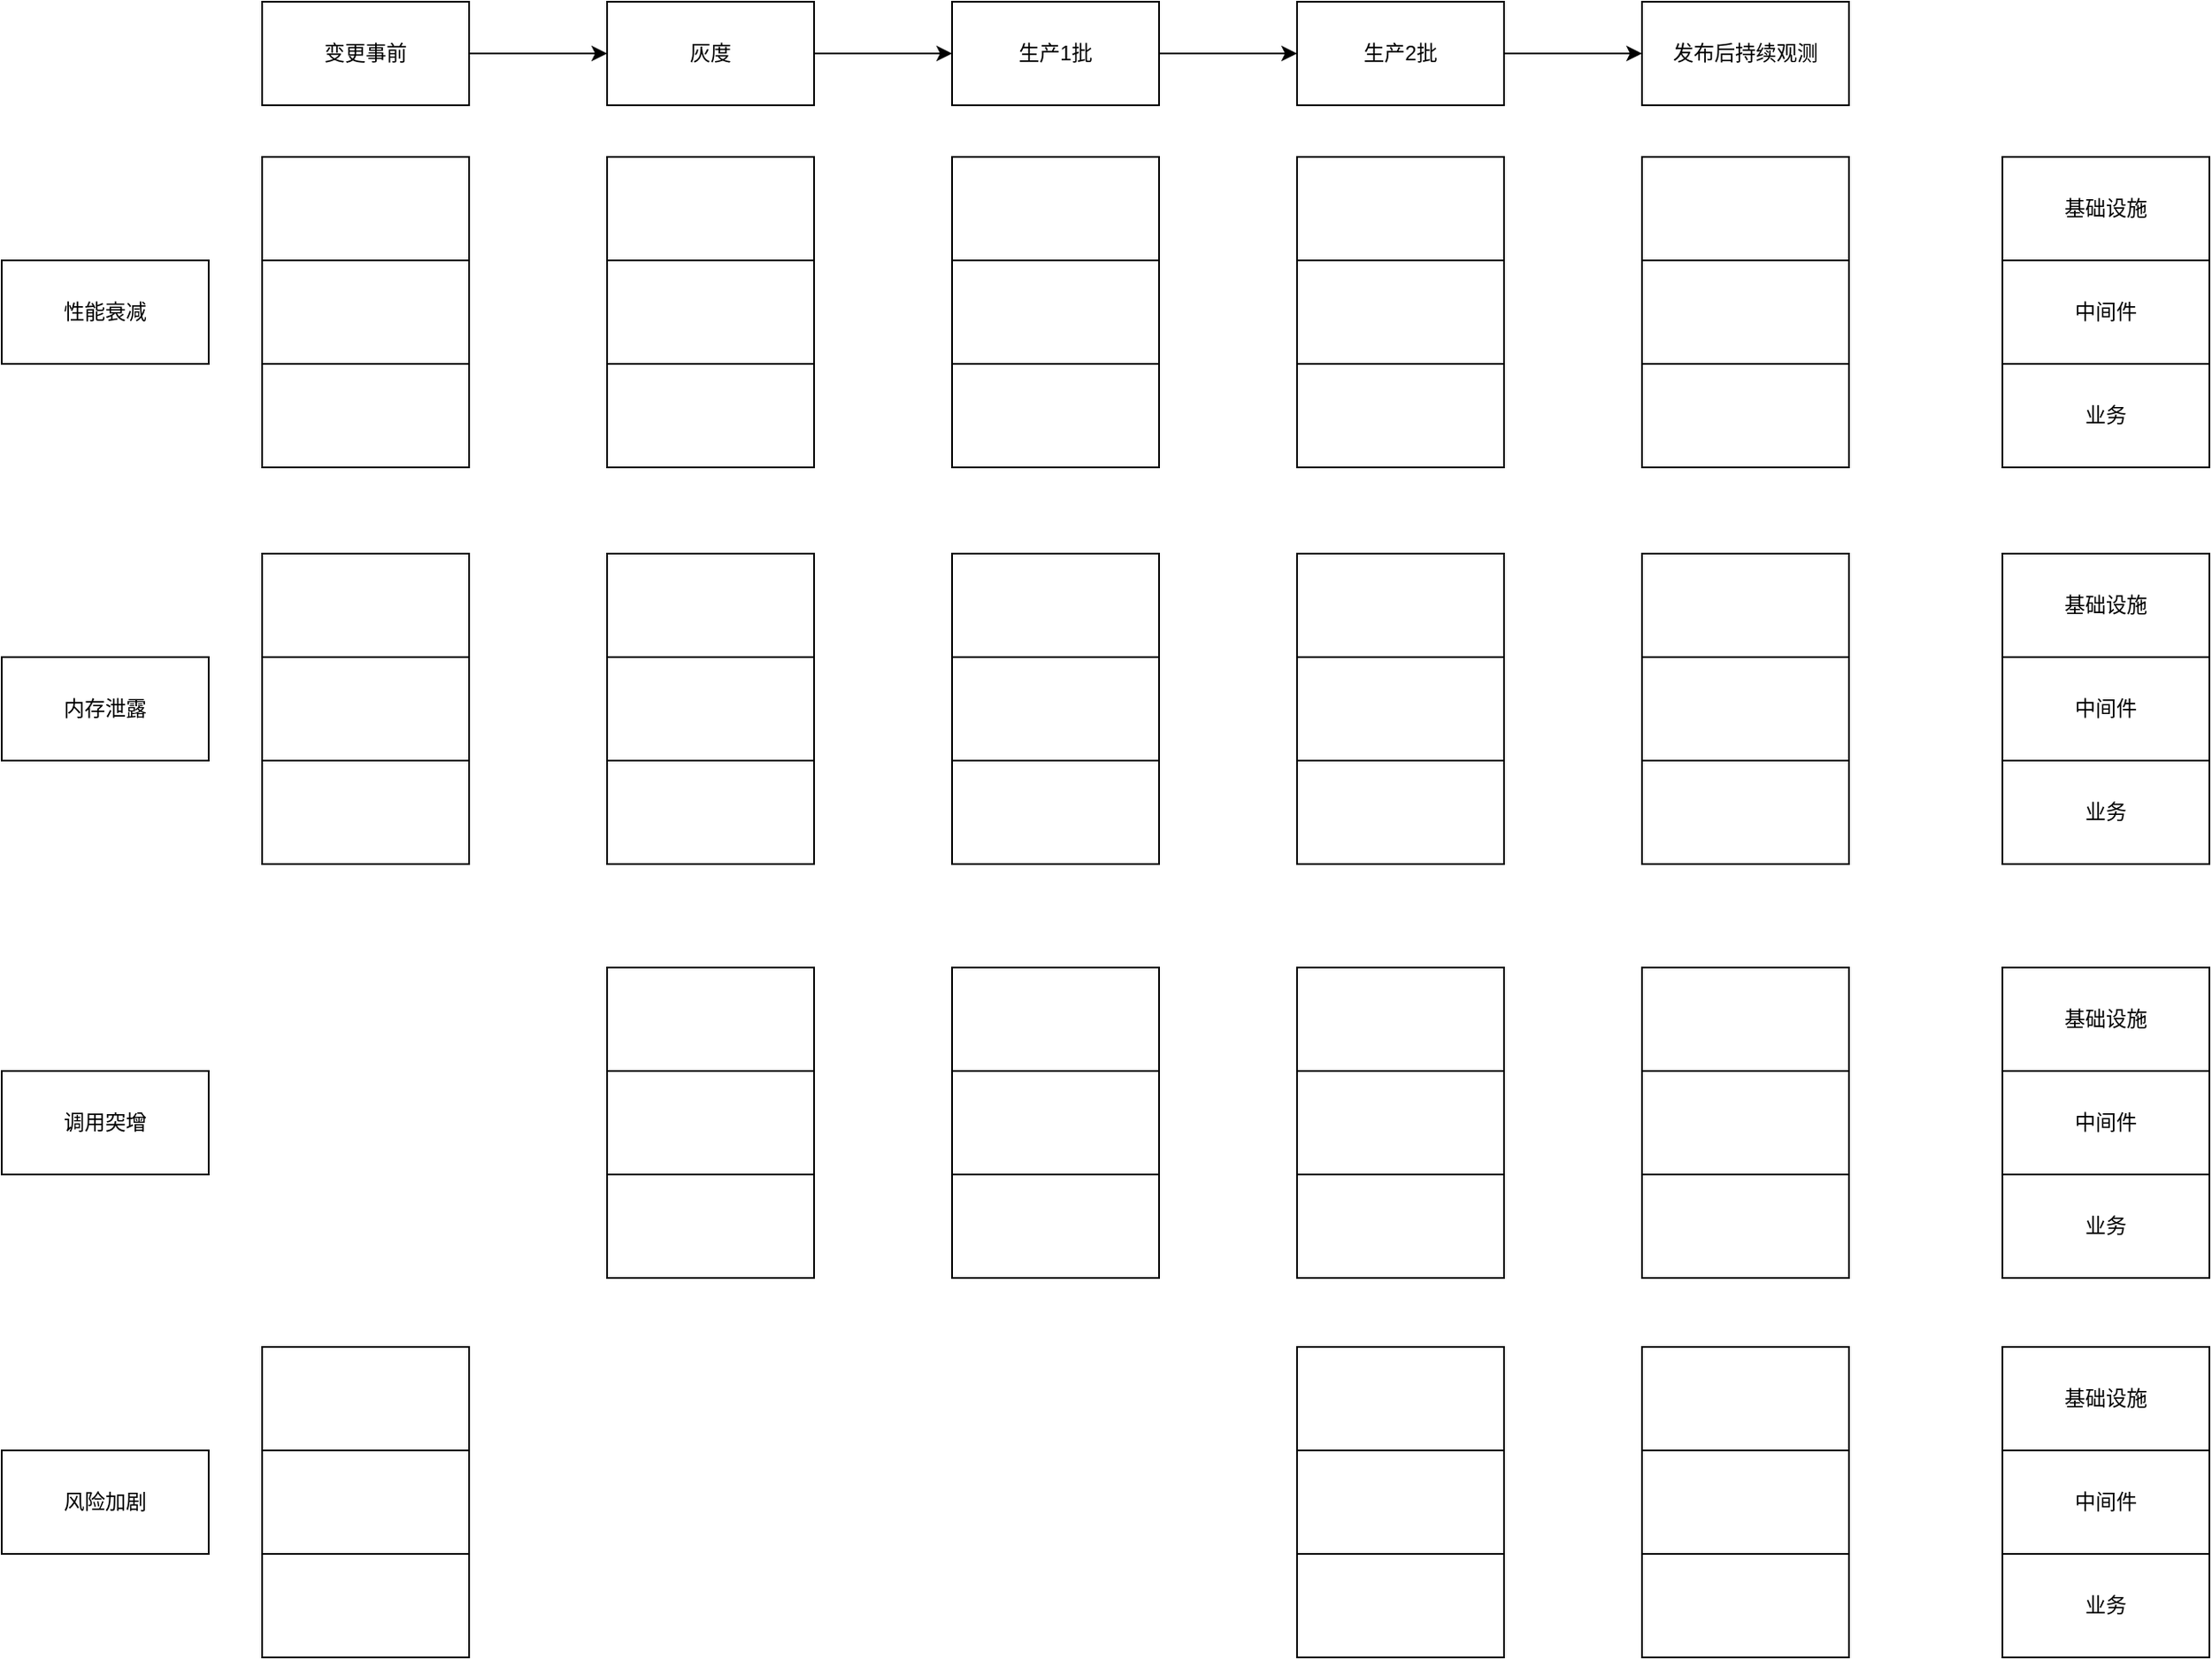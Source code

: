 <mxfile version="14.5.3" type="github">
  <diagram id="lp1AR9iOaz-wlK07QsSg" name="Page-1">
    <mxGraphModel dx="1186" dy="738" grid="1" gridSize="10" guides="1" tooltips="1" connect="1" arrows="1" fold="1" page="1" pageScale="1" pageWidth="827" pageHeight="1169" math="0" shadow="0">
      <root>
        <mxCell id="0" />
        <mxCell id="1" parent="0" />
        <mxCell id="M5_x7ye9t2gUgOhySbrS-126" style="edgeStyle=orthogonalEdgeStyle;rounded=0;orthogonalLoop=1;jettySize=auto;html=1;exitX=1;exitY=0.5;exitDx=0;exitDy=0;entryX=0;entryY=0.5;entryDx=0;entryDy=0;" edge="1" parent="1" source="M5_x7ye9t2gUgOhySbrS-1" target="M5_x7ye9t2gUgOhySbrS-4">
          <mxGeometry relative="1" as="geometry" />
        </mxCell>
        <mxCell id="M5_x7ye9t2gUgOhySbrS-1" value="变更事前" style="rounded=0;whiteSpace=wrap;html=1;" vertex="1" parent="1">
          <mxGeometry x="155" y="5" width="120" height="60" as="geometry" />
        </mxCell>
        <mxCell id="M5_x7ye9t2gUgOhySbrS-7" value="" style="edgeStyle=orthogonalEdgeStyle;rounded=0;orthogonalLoop=1;jettySize=auto;html=1;" edge="1" parent="1" source="M5_x7ye9t2gUgOhySbrS-4" target="M5_x7ye9t2gUgOhySbrS-6">
          <mxGeometry relative="1" as="geometry" />
        </mxCell>
        <mxCell id="M5_x7ye9t2gUgOhySbrS-4" value="灰度" style="rounded=0;whiteSpace=wrap;html=1;" vertex="1" parent="1">
          <mxGeometry x="355" y="5" width="120" height="60" as="geometry" />
        </mxCell>
        <mxCell id="M5_x7ye9t2gUgOhySbrS-9" value="" style="edgeStyle=orthogonalEdgeStyle;rounded=0;orthogonalLoop=1;jettySize=auto;html=1;" edge="1" parent="1" source="M5_x7ye9t2gUgOhySbrS-6" target="M5_x7ye9t2gUgOhySbrS-8">
          <mxGeometry relative="1" as="geometry" />
        </mxCell>
        <mxCell id="M5_x7ye9t2gUgOhySbrS-6" value="生产1批" style="rounded=0;whiteSpace=wrap;html=1;" vertex="1" parent="1">
          <mxGeometry x="555" y="5" width="120" height="60" as="geometry" />
        </mxCell>
        <mxCell id="M5_x7ye9t2gUgOhySbrS-11" value="" style="edgeStyle=orthogonalEdgeStyle;rounded=0;orthogonalLoop=1;jettySize=auto;html=1;" edge="1" parent="1" source="M5_x7ye9t2gUgOhySbrS-8" target="M5_x7ye9t2gUgOhySbrS-10">
          <mxGeometry relative="1" as="geometry" />
        </mxCell>
        <mxCell id="M5_x7ye9t2gUgOhySbrS-8" value="生产2批" style="rounded=0;whiteSpace=wrap;html=1;" vertex="1" parent="1">
          <mxGeometry x="755" y="5" width="120" height="60" as="geometry" />
        </mxCell>
        <mxCell id="M5_x7ye9t2gUgOhySbrS-10" value="发布后持续观测" style="rounded=0;whiteSpace=wrap;html=1;" vertex="1" parent="1">
          <mxGeometry x="955" y="5" width="120" height="60" as="geometry" />
        </mxCell>
        <mxCell id="M5_x7ye9t2gUgOhySbrS-12" value="性能衰减" style="rounded=0;whiteSpace=wrap;html=1;" vertex="1" parent="1">
          <mxGeometry x="4" y="155" width="120" height="60" as="geometry" />
        </mxCell>
        <mxCell id="M5_x7ye9t2gUgOhySbrS-13" value="内存泄露" style="rounded=0;whiteSpace=wrap;html=1;" vertex="1" parent="1">
          <mxGeometry x="4" y="385" width="120" height="60" as="geometry" />
        </mxCell>
        <mxCell id="M5_x7ye9t2gUgOhySbrS-14" value="调用突增" style="rounded=0;whiteSpace=wrap;html=1;" vertex="1" parent="1">
          <mxGeometry x="4" y="625" width="120" height="60" as="geometry" />
        </mxCell>
        <mxCell id="M5_x7ye9t2gUgOhySbrS-16" value="基础设施" style="rounded=0;whiteSpace=wrap;html=1;" vertex="1" parent="1">
          <mxGeometry x="1164" y="95" width="120" height="60" as="geometry" />
        </mxCell>
        <mxCell id="M5_x7ye9t2gUgOhySbrS-18" value="中间件" style="rounded=0;whiteSpace=wrap;html=1;" vertex="1" parent="1">
          <mxGeometry x="1164" y="155" width="120" height="60" as="geometry" />
        </mxCell>
        <mxCell id="M5_x7ye9t2gUgOhySbrS-20" value="业务" style="rounded=0;whiteSpace=wrap;html=1;" vertex="1" parent="1">
          <mxGeometry x="1164" y="215" width="120" height="60" as="geometry" />
        </mxCell>
        <mxCell id="M5_x7ye9t2gUgOhySbrS-40" value="风险加剧" style="rounded=0;whiteSpace=wrap;html=1;" vertex="1" parent="1">
          <mxGeometry x="4" y="845" width="120" height="60" as="geometry" />
        </mxCell>
        <mxCell id="M5_x7ye9t2gUgOhySbrS-47" value="" style="rounded=0;whiteSpace=wrap;html=1;" vertex="1" parent="1">
          <mxGeometry x="155" y="95" width="120" height="60" as="geometry" />
        </mxCell>
        <mxCell id="M5_x7ye9t2gUgOhySbrS-48" value="" style="rounded=0;whiteSpace=wrap;html=1;" vertex="1" parent="1">
          <mxGeometry x="155" y="155" width="120" height="60" as="geometry" />
        </mxCell>
        <mxCell id="M5_x7ye9t2gUgOhySbrS-49" value="" style="rounded=0;whiteSpace=wrap;html=1;" vertex="1" parent="1">
          <mxGeometry x="155" y="215" width="120" height="60" as="geometry" />
        </mxCell>
        <mxCell id="M5_x7ye9t2gUgOhySbrS-50" value="" style="rounded=0;whiteSpace=wrap;html=1;" vertex="1" parent="1">
          <mxGeometry x="355" y="95" width="120" height="60" as="geometry" />
        </mxCell>
        <mxCell id="M5_x7ye9t2gUgOhySbrS-51" value="" style="rounded=0;whiteSpace=wrap;html=1;" vertex="1" parent="1">
          <mxGeometry x="355" y="155" width="120" height="60" as="geometry" />
        </mxCell>
        <mxCell id="M5_x7ye9t2gUgOhySbrS-52" value="" style="rounded=0;whiteSpace=wrap;html=1;" vertex="1" parent="1">
          <mxGeometry x="355" y="215" width="120" height="60" as="geometry" />
        </mxCell>
        <mxCell id="M5_x7ye9t2gUgOhySbrS-53" value="" style="rounded=0;whiteSpace=wrap;html=1;" vertex="1" parent="1">
          <mxGeometry x="555" y="95" width="120" height="60" as="geometry" />
        </mxCell>
        <mxCell id="M5_x7ye9t2gUgOhySbrS-54" value="" style="rounded=0;whiteSpace=wrap;html=1;" vertex="1" parent="1">
          <mxGeometry x="555" y="155" width="120" height="60" as="geometry" />
        </mxCell>
        <mxCell id="M5_x7ye9t2gUgOhySbrS-55" value="" style="rounded=0;whiteSpace=wrap;html=1;" vertex="1" parent="1">
          <mxGeometry x="555" y="215" width="120" height="60" as="geometry" />
        </mxCell>
        <mxCell id="M5_x7ye9t2gUgOhySbrS-56" value="" style="rounded=0;whiteSpace=wrap;html=1;" vertex="1" parent="1">
          <mxGeometry x="755" y="95" width="120" height="60" as="geometry" />
        </mxCell>
        <mxCell id="M5_x7ye9t2gUgOhySbrS-57" value="" style="rounded=0;whiteSpace=wrap;html=1;" vertex="1" parent="1">
          <mxGeometry x="755" y="155" width="120" height="60" as="geometry" />
        </mxCell>
        <mxCell id="M5_x7ye9t2gUgOhySbrS-58" value="" style="rounded=0;whiteSpace=wrap;html=1;" vertex="1" parent="1">
          <mxGeometry x="755" y="215" width="120" height="60" as="geometry" />
        </mxCell>
        <mxCell id="M5_x7ye9t2gUgOhySbrS-59" value="" style="rounded=0;whiteSpace=wrap;html=1;" vertex="1" parent="1">
          <mxGeometry x="955" y="95" width="120" height="60" as="geometry" />
        </mxCell>
        <mxCell id="M5_x7ye9t2gUgOhySbrS-60" value="" style="rounded=0;whiteSpace=wrap;html=1;" vertex="1" parent="1">
          <mxGeometry x="955" y="155" width="120" height="60" as="geometry" />
        </mxCell>
        <mxCell id="M5_x7ye9t2gUgOhySbrS-61" value="" style="rounded=0;whiteSpace=wrap;html=1;" vertex="1" parent="1">
          <mxGeometry x="955" y="215" width="120" height="60" as="geometry" />
        </mxCell>
        <mxCell id="M5_x7ye9t2gUgOhySbrS-65" value="" style="rounded=0;whiteSpace=wrap;html=1;" vertex="1" parent="1">
          <mxGeometry x="155" y="325" width="120" height="60" as="geometry" />
        </mxCell>
        <mxCell id="M5_x7ye9t2gUgOhySbrS-66" value="" style="rounded=0;whiteSpace=wrap;html=1;" vertex="1" parent="1">
          <mxGeometry x="155" y="385" width="120" height="60" as="geometry" />
        </mxCell>
        <mxCell id="M5_x7ye9t2gUgOhySbrS-67" value="" style="rounded=0;whiteSpace=wrap;html=1;" vertex="1" parent="1">
          <mxGeometry x="155" y="445" width="120" height="60" as="geometry" />
        </mxCell>
        <mxCell id="M5_x7ye9t2gUgOhySbrS-68" value="" style="rounded=0;whiteSpace=wrap;html=1;" vertex="1" parent="1">
          <mxGeometry x="355" y="325" width="120" height="60" as="geometry" />
        </mxCell>
        <mxCell id="M5_x7ye9t2gUgOhySbrS-69" value="" style="rounded=0;whiteSpace=wrap;html=1;" vertex="1" parent="1">
          <mxGeometry x="355" y="385" width="120" height="60" as="geometry" />
        </mxCell>
        <mxCell id="M5_x7ye9t2gUgOhySbrS-70" value="" style="rounded=0;whiteSpace=wrap;html=1;" vertex="1" parent="1">
          <mxGeometry x="355" y="445" width="120" height="60" as="geometry" />
        </mxCell>
        <mxCell id="M5_x7ye9t2gUgOhySbrS-71" value="" style="rounded=0;whiteSpace=wrap;html=1;" vertex="1" parent="1">
          <mxGeometry x="555" y="325" width="120" height="60" as="geometry" />
        </mxCell>
        <mxCell id="M5_x7ye9t2gUgOhySbrS-72" value="" style="rounded=0;whiteSpace=wrap;html=1;" vertex="1" parent="1">
          <mxGeometry x="555" y="385" width="120" height="60" as="geometry" />
        </mxCell>
        <mxCell id="M5_x7ye9t2gUgOhySbrS-73" value="" style="rounded=0;whiteSpace=wrap;html=1;" vertex="1" parent="1">
          <mxGeometry x="555" y="445" width="120" height="60" as="geometry" />
        </mxCell>
        <mxCell id="M5_x7ye9t2gUgOhySbrS-74" value="" style="rounded=0;whiteSpace=wrap;html=1;" vertex="1" parent="1">
          <mxGeometry x="755" y="325" width="120" height="60" as="geometry" />
        </mxCell>
        <mxCell id="M5_x7ye9t2gUgOhySbrS-75" value="" style="rounded=0;whiteSpace=wrap;html=1;" vertex="1" parent="1">
          <mxGeometry x="755" y="385" width="120" height="60" as="geometry" />
        </mxCell>
        <mxCell id="M5_x7ye9t2gUgOhySbrS-76" value="" style="rounded=0;whiteSpace=wrap;html=1;" vertex="1" parent="1">
          <mxGeometry x="755" y="445" width="120" height="60" as="geometry" />
        </mxCell>
        <mxCell id="M5_x7ye9t2gUgOhySbrS-77" value="" style="rounded=0;whiteSpace=wrap;html=1;" vertex="1" parent="1">
          <mxGeometry x="955" y="325" width="120" height="60" as="geometry" />
        </mxCell>
        <mxCell id="M5_x7ye9t2gUgOhySbrS-78" value="" style="rounded=0;whiteSpace=wrap;html=1;" vertex="1" parent="1">
          <mxGeometry x="955" y="385" width="120" height="60" as="geometry" />
        </mxCell>
        <mxCell id="M5_x7ye9t2gUgOhySbrS-79" value="" style="rounded=0;whiteSpace=wrap;html=1;" vertex="1" parent="1">
          <mxGeometry x="955" y="445" width="120" height="60" as="geometry" />
        </mxCell>
        <mxCell id="M5_x7ye9t2gUgOhySbrS-86" value="" style="rounded=0;whiteSpace=wrap;html=1;" vertex="1" parent="1">
          <mxGeometry x="355" y="565" width="120" height="60" as="geometry" />
        </mxCell>
        <mxCell id="M5_x7ye9t2gUgOhySbrS-87" value="" style="rounded=0;whiteSpace=wrap;html=1;" vertex="1" parent="1">
          <mxGeometry x="355" y="625" width="120" height="60" as="geometry" />
        </mxCell>
        <mxCell id="M5_x7ye9t2gUgOhySbrS-88" value="" style="rounded=0;whiteSpace=wrap;html=1;" vertex="1" parent="1">
          <mxGeometry x="355" y="685" width="120" height="60" as="geometry" />
        </mxCell>
        <mxCell id="M5_x7ye9t2gUgOhySbrS-89" value="" style="rounded=0;whiteSpace=wrap;html=1;" vertex="1" parent="1">
          <mxGeometry x="555" y="565" width="120" height="60" as="geometry" />
        </mxCell>
        <mxCell id="M5_x7ye9t2gUgOhySbrS-90" value="" style="rounded=0;whiteSpace=wrap;html=1;" vertex="1" parent="1">
          <mxGeometry x="555" y="625" width="120" height="60" as="geometry" />
        </mxCell>
        <mxCell id="M5_x7ye9t2gUgOhySbrS-91" value="" style="rounded=0;whiteSpace=wrap;html=1;" vertex="1" parent="1">
          <mxGeometry x="555" y="685" width="120" height="60" as="geometry" />
        </mxCell>
        <mxCell id="M5_x7ye9t2gUgOhySbrS-92" value="" style="rounded=0;whiteSpace=wrap;html=1;" vertex="1" parent="1">
          <mxGeometry x="755" y="565" width="120" height="60" as="geometry" />
        </mxCell>
        <mxCell id="M5_x7ye9t2gUgOhySbrS-93" value="" style="rounded=0;whiteSpace=wrap;html=1;" vertex="1" parent="1">
          <mxGeometry x="755" y="625" width="120" height="60" as="geometry" />
        </mxCell>
        <mxCell id="M5_x7ye9t2gUgOhySbrS-94" value="" style="rounded=0;whiteSpace=wrap;html=1;" vertex="1" parent="1">
          <mxGeometry x="755" y="685" width="120" height="60" as="geometry" />
        </mxCell>
        <mxCell id="M5_x7ye9t2gUgOhySbrS-95" value="" style="rounded=0;whiteSpace=wrap;html=1;" vertex="1" parent="1">
          <mxGeometry x="955" y="565" width="120" height="60" as="geometry" />
        </mxCell>
        <mxCell id="M5_x7ye9t2gUgOhySbrS-96" value="" style="rounded=0;whiteSpace=wrap;html=1;" vertex="1" parent="1">
          <mxGeometry x="955" y="625" width="120" height="60" as="geometry" />
        </mxCell>
        <mxCell id="M5_x7ye9t2gUgOhySbrS-97" value="" style="rounded=0;whiteSpace=wrap;html=1;" vertex="1" parent="1">
          <mxGeometry x="955" y="685" width="120" height="60" as="geometry" />
        </mxCell>
        <mxCell id="M5_x7ye9t2gUgOhySbrS-101" value="" style="rounded=0;whiteSpace=wrap;html=1;" vertex="1" parent="1">
          <mxGeometry x="155" y="785" width="120" height="60" as="geometry" />
        </mxCell>
        <mxCell id="M5_x7ye9t2gUgOhySbrS-102" value="" style="rounded=0;whiteSpace=wrap;html=1;" vertex="1" parent="1">
          <mxGeometry x="155" y="845" width="120" height="60" as="geometry" />
        </mxCell>
        <mxCell id="M5_x7ye9t2gUgOhySbrS-103" value="" style="rounded=0;whiteSpace=wrap;html=1;" vertex="1" parent="1">
          <mxGeometry x="155" y="905" width="120" height="60" as="geometry" />
        </mxCell>
        <mxCell id="M5_x7ye9t2gUgOhySbrS-110" value="" style="rounded=0;whiteSpace=wrap;html=1;" vertex="1" parent="1">
          <mxGeometry x="755" y="785" width="120" height="60" as="geometry" />
        </mxCell>
        <mxCell id="M5_x7ye9t2gUgOhySbrS-111" value="" style="rounded=0;whiteSpace=wrap;html=1;" vertex="1" parent="1">
          <mxGeometry x="755" y="845" width="120" height="60" as="geometry" />
        </mxCell>
        <mxCell id="M5_x7ye9t2gUgOhySbrS-112" value="" style="rounded=0;whiteSpace=wrap;html=1;" vertex="1" parent="1">
          <mxGeometry x="755" y="905" width="120" height="60" as="geometry" />
        </mxCell>
        <mxCell id="M5_x7ye9t2gUgOhySbrS-113" value="" style="rounded=0;whiteSpace=wrap;html=1;" vertex="1" parent="1">
          <mxGeometry x="955" y="785" width="120" height="60" as="geometry" />
        </mxCell>
        <mxCell id="M5_x7ye9t2gUgOhySbrS-114" value="" style="rounded=0;whiteSpace=wrap;html=1;" vertex="1" parent="1">
          <mxGeometry x="955" y="845" width="120" height="60" as="geometry" />
        </mxCell>
        <mxCell id="M5_x7ye9t2gUgOhySbrS-115" value="" style="rounded=0;whiteSpace=wrap;html=1;" vertex="1" parent="1">
          <mxGeometry x="955" y="905" width="120" height="60" as="geometry" />
        </mxCell>
        <mxCell id="M5_x7ye9t2gUgOhySbrS-117" value="基础设施" style="rounded=0;whiteSpace=wrap;html=1;" vertex="1" parent="1">
          <mxGeometry x="1164" y="325" width="120" height="60" as="geometry" />
        </mxCell>
        <mxCell id="M5_x7ye9t2gUgOhySbrS-118" value="中间件" style="rounded=0;whiteSpace=wrap;html=1;" vertex="1" parent="1">
          <mxGeometry x="1164" y="385" width="120" height="60" as="geometry" />
        </mxCell>
        <mxCell id="M5_x7ye9t2gUgOhySbrS-119" value="业务" style="rounded=0;whiteSpace=wrap;html=1;" vertex="1" parent="1">
          <mxGeometry x="1164" y="445" width="120" height="60" as="geometry" />
        </mxCell>
        <mxCell id="M5_x7ye9t2gUgOhySbrS-120" value="基础设施" style="rounded=0;whiteSpace=wrap;html=1;" vertex="1" parent="1">
          <mxGeometry x="1164" y="565" width="120" height="60" as="geometry" />
        </mxCell>
        <mxCell id="M5_x7ye9t2gUgOhySbrS-121" value="中间件" style="rounded=0;whiteSpace=wrap;html=1;" vertex="1" parent="1">
          <mxGeometry x="1164" y="625" width="120" height="60" as="geometry" />
        </mxCell>
        <mxCell id="M5_x7ye9t2gUgOhySbrS-122" value="业务" style="rounded=0;whiteSpace=wrap;html=1;" vertex="1" parent="1">
          <mxGeometry x="1164" y="685" width="120" height="60" as="geometry" />
        </mxCell>
        <mxCell id="M5_x7ye9t2gUgOhySbrS-123" value="基础设施" style="rounded=0;whiteSpace=wrap;html=1;" vertex="1" parent="1">
          <mxGeometry x="1164" y="785" width="120" height="60" as="geometry" />
        </mxCell>
        <mxCell id="M5_x7ye9t2gUgOhySbrS-124" value="中间件" style="rounded=0;whiteSpace=wrap;html=1;" vertex="1" parent="1">
          <mxGeometry x="1164" y="845" width="120" height="60" as="geometry" />
        </mxCell>
        <mxCell id="M5_x7ye9t2gUgOhySbrS-125" value="业务" style="rounded=0;whiteSpace=wrap;html=1;" vertex="1" parent="1">
          <mxGeometry x="1164" y="905" width="120" height="60" as="geometry" />
        </mxCell>
      </root>
    </mxGraphModel>
  </diagram>
</mxfile>
